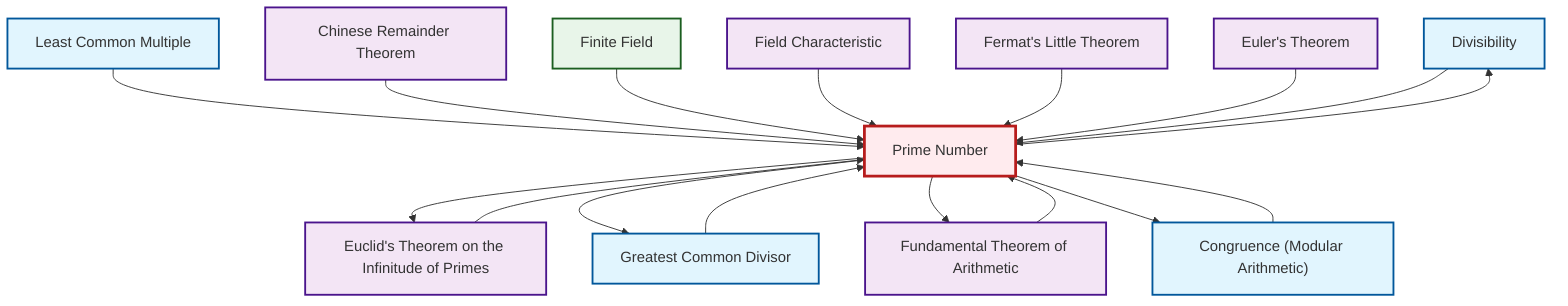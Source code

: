 graph TD
    classDef definition fill:#e1f5fe,stroke:#01579b,stroke-width:2px
    classDef theorem fill:#f3e5f5,stroke:#4a148c,stroke-width:2px
    classDef axiom fill:#fff3e0,stroke:#e65100,stroke-width:2px
    classDef example fill:#e8f5e9,stroke:#1b5e20,stroke-width:2px
    classDef current fill:#ffebee,stroke:#b71c1c,stroke-width:3px
    def-divisibility["Divisibility"]:::definition
    def-gcd["Greatest Common Divisor"]:::definition
    def-lcm["Least Common Multiple"]:::definition
    thm-euler["Euler's Theorem"]:::theorem
    def-prime["Prime Number"]:::definition
    ex-finite-field["Finite Field"]:::example
    thm-chinese-remainder["Chinese Remainder Theorem"]:::theorem
    thm-fermat-little["Fermat's Little Theorem"]:::theorem
    thm-euclid-infinitude-primes["Euclid's Theorem on the Infinitude of Primes"]:::theorem
    thm-fundamental-arithmetic["Fundamental Theorem of Arithmetic"]:::theorem
    def-congruence["Congruence (Modular Arithmetic)"]:::definition
    thm-field-characteristic["Field Characteristic"]:::theorem
    def-lcm --> def-prime
    thm-chinese-remainder --> def-prime
    ex-finite-field --> def-prime
    thm-field-characteristic --> def-prime
    thm-fermat-little --> def-prime
    thm-euclid-infinitude-primes --> def-prime
    thm-fundamental-arithmetic --> def-prime
    thm-euler --> def-prime
    def-gcd --> def-prime
    def-congruence --> def-prime
    def-prime --> thm-euclid-infinitude-primes
    def-prime --> def-gcd
    def-prime --> thm-fundamental-arithmetic
    def-prime --> def-congruence
    def-prime --> def-divisibility
    def-divisibility --> def-prime
    class def-prime current